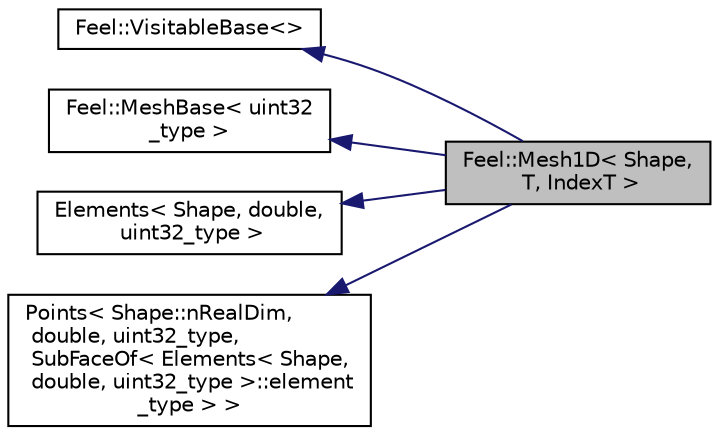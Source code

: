 digraph "Feel::Mesh1D&lt; Shape, T, IndexT &gt;"
{
 // LATEX_PDF_SIZE
  edge [fontname="Helvetica",fontsize="10",labelfontname="Helvetica",labelfontsize="10"];
  node [fontname="Helvetica",fontsize="10",shape=record];
  rankdir="LR";
  Node1 [label="Feel::Mesh1D\< Shape,\l T, IndexT \>",height=0.2,width=0.4,color="black", fillcolor="grey75", style="filled", fontcolor="black",tooltip="1D mesh class"];
  Node2 -> Node1 [dir="back",color="midnightblue",fontsize="10",style="solid",fontname="Helvetica"];
  Node2 [label="Feel::VisitableBase\<\>",height=0.2,width=0.4,color="black", fillcolor="white", style="filled",URL="$classFeel_1_1VisitableBase.html",tooltip=" "];
  Node3 -> Node1 [dir="back",color="midnightblue",fontsize="10",style="solid",fontname="Helvetica"];
  Node3 [label="Feel::MeshBase\< uint32\l_type \>",height=0.2,width=0.4,color="black", fillcolor="white", style="filled",URL="$classFeel_1_1MeshBase.html",tooltip=" "];
  Node4 -> Node1 [dir="back",color="midnightblue",fontsize="10",style="solid",fontname="Helvetica"];
  Node4 [label="Elements\< Shape, double,\l uint32_type \>",height=0.2,width=0.4,color="black", fillcolor="white", style="filled",URL="$classElements.html",tooltip=" "];
  Node5 -> Node1 [dir="back",color="midnightblue",fontsize="10",style="solid",fontname="Helvetica"];
  Node5 [label="Points\< Shape::nRealDim,\l double, uint32_type,\l SubFaceOf\< Elements\< Shape,\l double, uint32_type \>::element\l_type \> \>",height=0.2,width=0.4,color="black", fillcolor="white", style="filled",URL="$classPoints.html",tooltip=" "];
}
